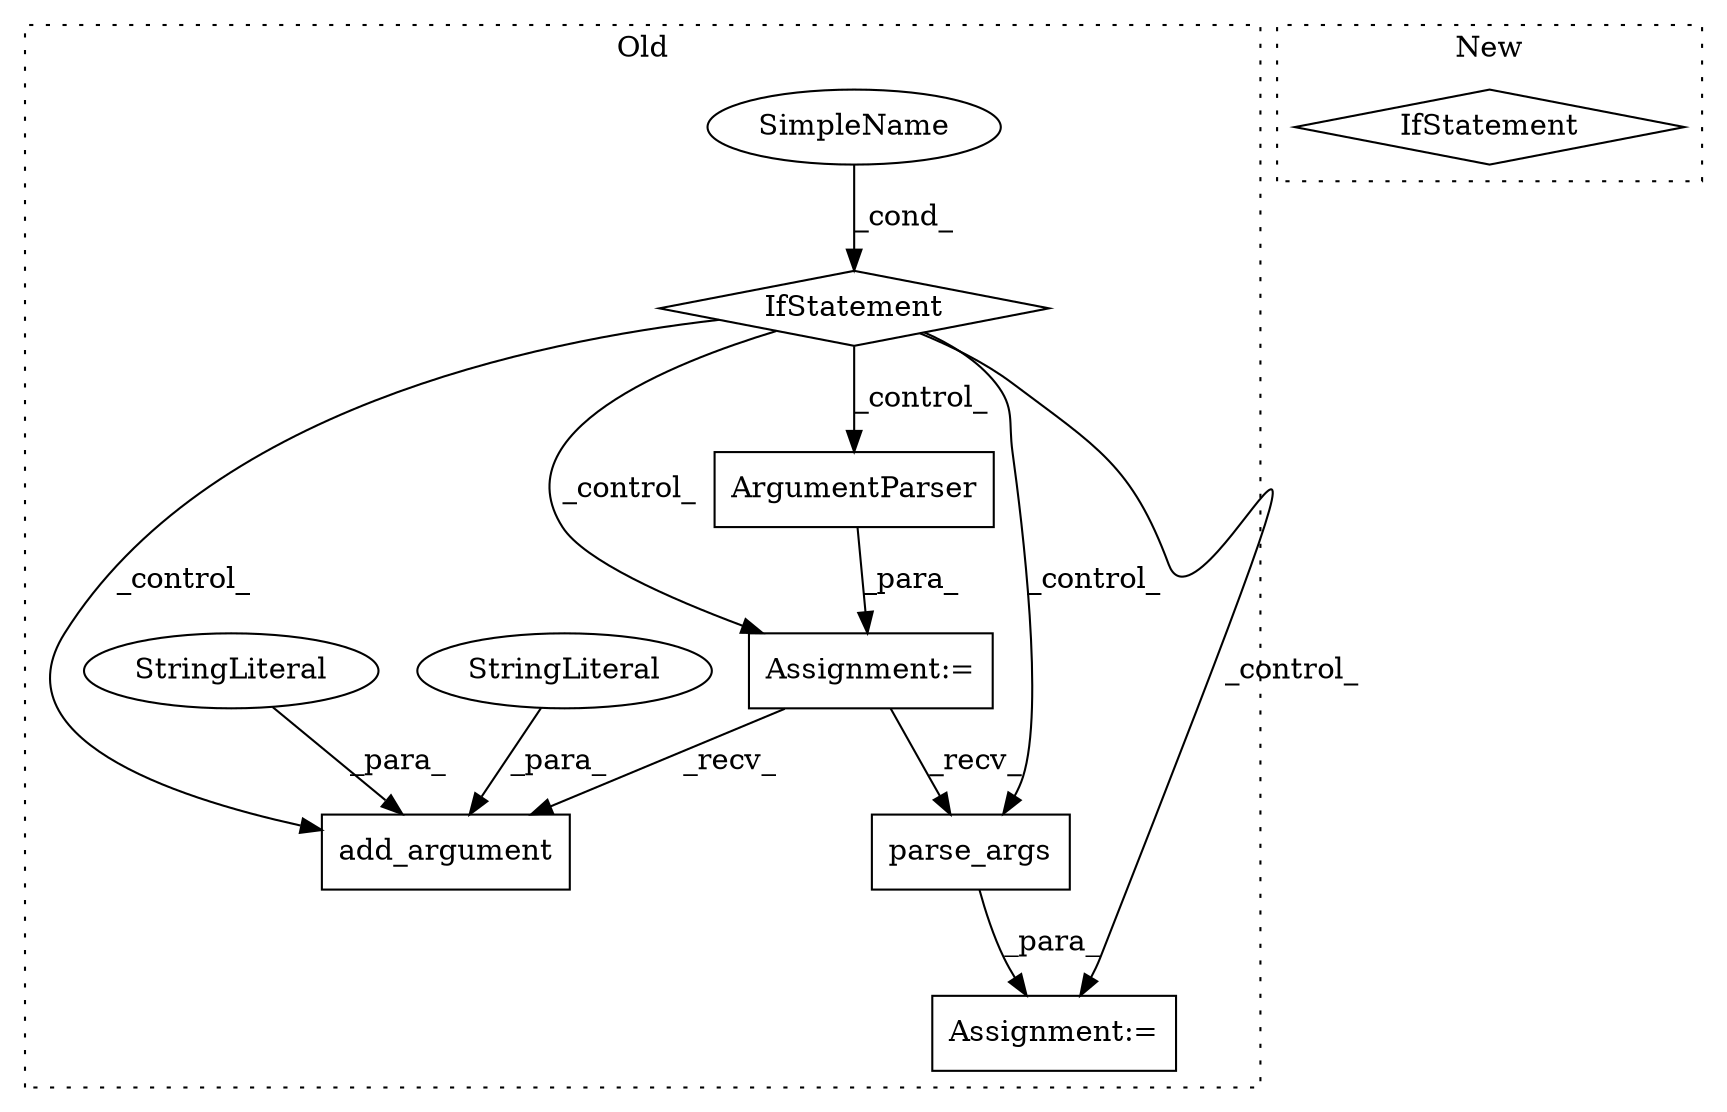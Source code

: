 digraph G {
subgraph cluster0 {
1 [label="parse_args" a="32" s="3510" l="12" shape="box"];
3 [label="IfStatement" a="25" s="2855,2881" l="4,2" shape="diamond"];
4 [label="SimpleName" a="42" s="" l="" shape="ellipse"];
5 [label="ArgumentParser" a="32" s="2907" l="16" shape="box"];
6 [label="add_argument" a="32" s="3252,3410" l="13,1" shape="box"];
7 [label="StringLiteral" a="45" s="3285" l="39" shape="ellipse"];
8 [label="StringLiteral" a="45" s="3265" l="19" shape="ellipse"];
9 [label="Assignment:=" a="7" s="3743" l="50" shape="box"];
10 [label="Assignment:=" a="7" s="2897" l="1" shape="box"];
label = "Old";
style="dotted";
}
subgraph cluster1 {
2 [label="IfStatement" a="25" s="3716,3742" l="4,2" shape="diamond"];
label = "New";
style="dotted";
}
1 -> 9 [label="_para_"];
3 -> 5 [label="_control_"];
3 -> 9 [label="_control_"];
3 -> 6 [label="_control_"];
3 -> 1 [label="_control_"];
3 -> 10 [label="_control_"];
4 -> 3 [label="_cond_"];
5 -> 10 [label="_para_"];
7 -> 6 [label="_para_"];
8 -> 6 [label="_para_"];
10 -> 6 [label="_recv_"];
10 -> 1 [label="_recv_"];
}